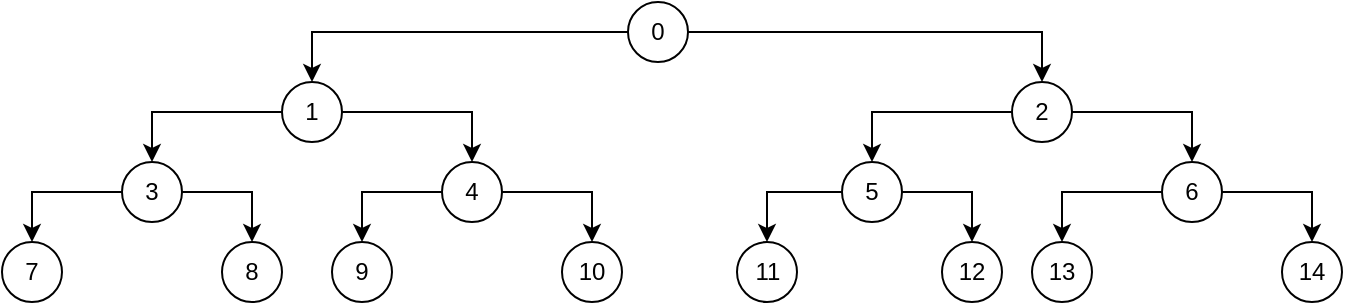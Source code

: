 <mxfile version="10.7.3" type="device"><diagram id="rVm2XJTwEn_h0gv7vlIZ" name="Página-1"><mxGraphModel dx="1569" dy="730" grid="1" gridSize="10" guides="1" tooltips="1" connect="1" arrows="1" fold="1" page="1" pageScale="1" pageWidth="827" pageHeight="1169" math="0" shadow="0"><root><mxCell id="0"/><mxCell id="1" parent="0"/><mxCell id="Vb5fBmDXARjxsL8-ujrZ-60" style="edgeStyle=orthogonalEdgeStyle;rounded=0;orthogonalLoop=1;jettySize=auto;html=1;exitX=0;exitY=0.5;exitDx=0;exitDy=0;entryX=0.5;entryY=0;entryDx=0;entryDy=0;" edge="1" parent="1" source="Vb5fBmDXARjxsL8-ujrZ-2" target="Vb5fBmDXARjxsL8-ujrZ-6"><mxGeometry relative="1" as="geometry"/></mxCell><mxCell id="Vb5fBmDXARjxsL8-ujrZ-61" style="edgeStyle=orthogonalEdgeStyle;rounded=0;orthogonalLoop=1;jettySize=auto;html=1;exitX=1;exitY=0.5;exitDx=0;exitDy=0;entryX=0.5;entryY=0;entryDx=0;entryDy=0;" edge="1" parent="1" source="Vb5fBmDXARjxsL8-ujrZ-2" target="Vb5fBmDXARjxsL8-ujrZ-5"><mxGeometry relative="1" as="geometry"/></mxCell><mxCell id="Vb5fBmDXARjxsL8-ujrZ-2" value="0" style="ellipse;whiteSpace=wrap;html=1;aspect=fixed;" vertex="1" parent="1"><mxGeometry x="383" y="50" width="30" height="30" as="geometry"/></mxCell><mxCell id="Vb5fBmDXARjxsL8-ujrZ-66" style="edgeStyle=orthogonalEdgeStyle;rounded=0;orthogonalLoop=1;jettySize=auto;html=1;exitX=0;exitY=0.5;exitDx=0;exitDy=0;entryX=0.5;entryY=0;entryDx=0;entryDy=0;" edge="1" parent="1" source="Vb5fBmDXARjxsL8-ujrZ-3" target="Vb5fBmDXARjxsL8-ujrZ-19"><mxGeometry relative="1" as="geometry"/></mxCell><mxCell id="Vb5fBmDXARjxsL8-ujrZ-67" style="edgeStyle=orthogonalEdgeStyle;rounded=0;orthogonalLoop=1;jettySize=auto;html=1;exitX=1;exitY=0.5;exitDx=0;exitDy=0;entryX=0.5;entryY=0;entryDx=0;entryDy=0;" edge="1" parent="1" source="Vb5fBmDXARjxsL8-ujrZ-3" target="Vb5fBmDXARjxsL8-ujrZ-15"><mxGeometry relative="1" as="geometry"/></mxCell><mxCell id="Vb5fBmDXARjxsL8-ujrZ-3" value="4" style="ellipse;whiteSpace=wrap;html=1;aspect=fixed;" vertex="1" parent="1"><mxGeometry x="290" y="130" width="30" height="30" as="geometry"/></mxCell><mxCell id="Vb5fBmDXARjxsL8-ujrZ-72" style="edgeStyle=orthogonalEdgeStyle;rounded=0;orthogonalLoop=1;jettySize=auto;html=1;exitX=0;exitY=0.5;exitDx=0;exitDy=0;entryX=0.5;entryY=0;entryDx=0;entryDy=0;" edge="1" parent="1" source="Vb5fBmDXARjxsL8-ujrZ-4" target="Vb5fBmDXARjxsL8-ujrZ-18"><mxGeometry relative="1" as="geometry"/></mxCell><mxCell id="Vb5fBmDXARjxsL8-ujrZ-73" style="edgeStyle=orthogonalEdgeStyle;rounded=0;orthogonalLoop=1;jettySize=auto;html=1;exitX=1;exitY=0.5;exitDx=0;exitDy=0;entryX=0.5;entryY=0;entryDx=0;entryDy=0;" edge="1" parent="1" source="Vb5fBmDXARjxsL8-ujrZ-4" target="Vb5fBmDXARjxsL8-ujrZ-14"><mxGeometry relative="1" as="geometry"/></mxCell><mxCell id="Vb5fBmDXARjxsL8-ujrZ-4" value="6" style="ellipse;whiteSpace=wrap;html=1;aspect=fixed;" vertex="1" parent="1"><mxGeometry x="650" y="130" width="30" height="30" as="geometry"/></mxCell><mxCell id="Vb5fBmDXARjxsL8-ujrZ-70" style="edgeStyle=orthogonalEdgeStyle;rounded=0;orthogonalLoop=1;jettySize=auto;html=1;exitX=0;exitY=0.5;exitDx=0;exitDy=0;entryX=0.5;entryY=0;entryDx=0;entryDy=0;" edge="1" parent="1" source="Vb5fBmDXARjxsL8-ujrZ-5" target="Vb5fBmDXARjxsL8-ujrZ-7"><mxGeometry relative="1" as="geometry"/></mxCell><mxCell id="Vb5fBmDXARjxsL8-ujrZ-71" style="edgeStyle=orthogonalEdgeStyle;rounded=0;orthogonalLoop=1;jettySize=auto;html=1;exitX=1;exitY=0.5;exitDx=0;exitDy=0;entryX=0.5;entryY=0;entryDx=0;entryDy=0;" edge="1" parent="1" source="Vb5fBmDXARjxsL8-ujrZ-5" target="Vb5fBmDXARjxsL8-ujrZ-4"><mxGeometry relative="1" as="geometry"/></mxCell><mxCell id="Vb5fBmDXARjxsL8-ujrZ-5" value="2" style="ellipse;whiteSpace=wrap;html=1;aspect=fixed;" vertex="1" parent="1"><mxGeometry x="575" y="90" width="30" height="30" as="geometry"/></mxCell><mxCell id="Vb5fBmDXARjxsL8-ujrZ-62" style="edgeStyle=orthogonalEdgeStyle;rounded=0;orthogonalLoop=1;jettySize=auto;html=1;exitX=0;exitY=0.5;exitDx=0;exitDy=0;entryX=0.5;entryY=0;entryDx=0;entryDy=0;" edge="1" parent="1" source="Vb5fBmDXARjxsL8-ujrZ-6" target="Vb5fBmDXARjxsL8-ujrZ-9"><mxGeometry relative="1" as="geometry"/></mxCell><mxCell id="Vb5fBmDXARjxsL8-ujrZ-63" style="edgeStyle=orthogonalEdgeStyle;rounded=0;orthogonalLoop=1;jettySize=auto;html=1;exitX=1;exitY=0.5;exitDx=0;exitDy=0;entryX=0.5;entryY=0;entryDx=0;entryDy=0;" edge="1" parent="1" source="Vb5fBmDXARjxsL8-ujrZ-6" target="Vb5fBmDXARjxsL8-ujrZ-3"><mxGeometry relative="1" as="geometry"/></mxCell><mxCell id="Vb5fBmDXARjxsL8-ujrZ-6" value="1" style="ellipse;whiteSpace=wrap;html=1;aspect=fixed;" vertex="1" parent="1"><mxGeometry x="210" y="90" width="30" height="30" as="geometry"/></mxCell><mxCell id="Vb5fBmDXARjxsL8-ujrZ-68" style="edgeStyle=orthogonalEdgeStyle;rounded=0;orthogonalLoop=1;jettySize=auto;html=1;exitX=0;exitY=0.5;exitDx=0;exitDy=0;entryX=0.5;entryY=0;entryDx=0;entryDy=0;" edge="1" parent="1" source="Vb5fBmDXARjxsL8-ujrZ-7" target="Vb5fBmDXARjxsL8-ujrZ-16"><mxGeometry relative="1" as="geometry"/></mxCell><mxCell id="Vb5fBmDXARjxsL8-ujrZ-69" style="edgeStyle=orthogonalEdgeStyle;rounded=0;orthogonalLoop=1;jettySize=auto;html=1;exitX=1;exitY=0.5;exitDx=0;exitDy=0;entryX=0.5;entryY=0;entryDx=0;entryDy=0;" edge="1" parent="1" source="Vb5fBmDXARjxsL8-ujrZ-7" target="Vb5fBmDXARjxsL8-ujrZ-11"><mxGeometry relative="1" as="geometry"/></mxCell><mxCell id="Vb5fBmDXARjxsL8-ujrZ-7" value="5" style="ellipse;whiteSpace=wrap;html=1;aspect=fixed;" vertex="1" parent="1"><mxGeometry x="490" y="130" width="30" height="30" as="geometry"/></mxCell><mxCell id="Vb5fBmDXARjxsL8-ujrZ-8" value="7" style="ellipse;whiteSpace=wrap;html=1;aspect=fixed;" vertex="1" parent="1"><mxGeometry x="70" y="170" width="30" height="30" as="geometry"/></mxCell><mxCell id="Vb5fBmDXARjxsL8-ujrZ-64" style="edgeStyle=orthogonalEdgeStyle;rounded=0;orthogonalLoop=1;jettySize=auto;html=1;exitX=0;exitY=0.5;exitDx=0;exitDy=0;entryX=0.5;entryY=0;entryDx=0;entryDy=0;" edge="1" parent="1" source="Vb5fBmDXARjxsL8-ujrZ-9" target="Vb5fBmDXARjxsL8-ujrZ-8"><mxGeometry relative="1" as="geometry"/></mxCell><mxCell id="Vb5fBmDXARjxsL8-ujrZ-65" style="edgeStyle=orthogonalEdgeStyle;rounded=0;orthogonalLoop=1;jettySize=auto;html=1;exitX=1;exitY=0.5;exitDx=0;exitDy=0;entryX=0.5;entryY=0;entryDx=0;entryDy=0;" edge="1" parent="1" source="Vb5fBmDXARjxsL8-ujrZ-9" target="Vb5fBmDXARjxsL8-ujrZ-10"><mxGeometry relative="1" as="geometry"/></mxCell><mxCell id="Vb5fBmDXARjxsL8-ujrZ-9" value="3" style="ellipse;whiteSpace=wrap;html=1;aspect=fixed;" vertex="1" parent="1"><mxGeometry x="130" y="130" width="30" height="30" as="geometry"/></mxCell><mxCell id="Vb5fBmDXARjxsL8-ujrZ-10" value="8" style="ellipse;whiteSpace=wrap;html=1;aspect=fixed;" vertex="1" parent="1"><mxGeometry x="180" y="170" width="30" height="30" as="geometry"/></mxCell><mxCell id="Vb5fBmDXARjxsL8-ujrZ-11" value="12" style="ellipse;whiteSpace=wrap;html=1;aspect=fixed;" vertex="1" parent="1"><mxGeometry x="540" y="170" width="30" height="30" as="geometry"/></mxCell><mxCell id="Vb5fBmDXARjxsL8-ujrZ-14" value="14" style="ellipse;whiteSpace=wrap;html=1;aspect=fixed;" vertex="1" parent="1"><mxGeometry x="710" y="170" width="30" height="30" as="geometry"/></mxCell><mxCell id="Vb5fBmDXARjxsL8-ujrZ-15" value="10" style="ellipse;whiteSpace=wrap;html=1;aspect=fixed;" vertex="1" parent="1"><mxGeometry x="350" y="170" width="30" height="30" as="geometry"/></mxCell><mxCell id="Vb5fBmDXARjxsL8-ujrZ-16" value="11" style="ellipse;whiteSpace=wrap;html=1;aspect=fixed;" vertex="1" parent="1"><mxGeometry x="437.5" y="170" width="30" height="30" as="geometry"/></mxCell><mxCell id="Vb5fBmDXARjxsL8-ujrZ-18" value="13" style="ellipse;whiteSpace=wrap;html=1;aspect=fixed;" vertex="1" parent="1"><mxGeometry x="585" y="170" width="30" height="30" as="geometry"/></mxCell><mxCell id="Vb5fBmDXARjxsL8-ujrZ-19" value="9" style="ellipse;whiteSpace=wrap;html=1;aspect=fixed;" vertex="1" parent="1"><mxGeometry x="235" y="170" width="30" height="30" as="geometry"/></mxCell></root></mxGraphModel></diagram></mxfile>